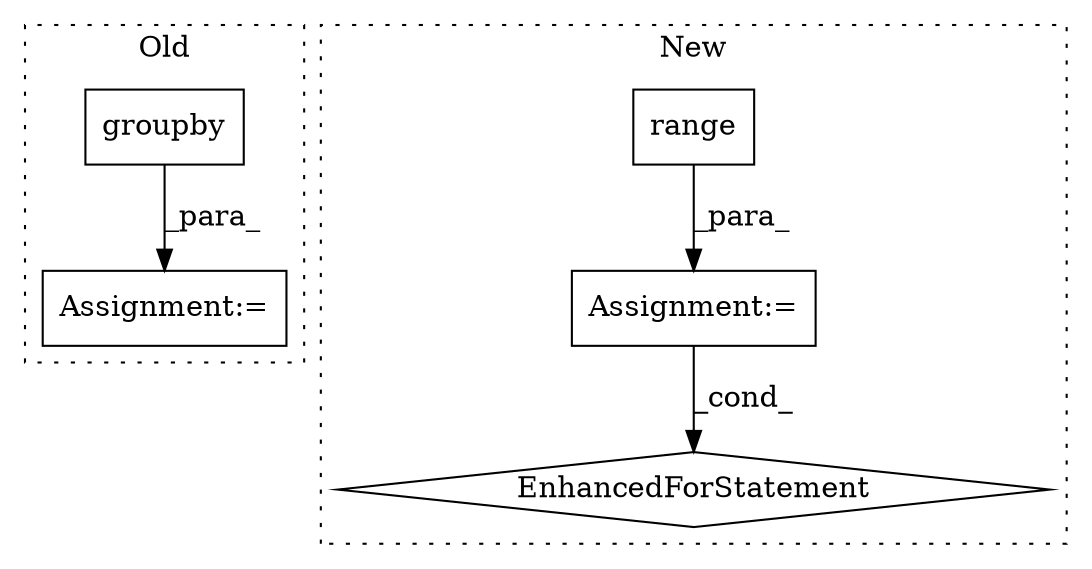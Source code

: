 digraph G {
subgraph cluster0 {
1 [label="groupby" a="32" s="2298,2345" l="8,1" shape="box"];
4 [label="Assignment:=" a="7" s="2281" l="74" shape="box"];
label = "Old";
style="dotted";
}
subgraph cluster1 {
2 [label="range" a="32" s="2272,2295" l="6,1" shape="box"];
3 [label="Assignment:=" a="7" s="2207,2296" l="57,2" shape="box"];
5 [label="EnhancedForStatement" a="70" s="2207,2296" l="57,2" shape="diamond"];
label = "New";
style="dotted";
}
1 -> 4 [label="_para_"];
2 -> 3 [label="_para_"];
3 -> 5 [label="_cond_"];
}
